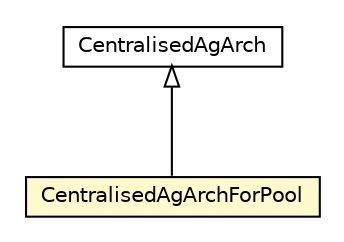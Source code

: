 #!/usr/local/bin/dot
#
# Class diagram 
# Generated by UMLGraph version R5_6_6-1-g9240c4 (http://www.umlgraph.org/)
#

digraph G {
	edge [fontname="Helvetica",fontsize=10,labelfontname="Helvetica",labelfontsize=10];
	node [fontname="Helvetica",fontsize=10,shape=plaintext];
	nodesep=0.25;
	ranksep=0.5;
	// jason.infra.centralised.RunCentralisedMAS.CentralisedAgArchForPool
	c44703 [label=<<table title="jason.infra.centralised.RunCentralisedMAS.CentralisedAgArchForPool" border="0" cellborder="1" cellspacing="0" cellpadding="2" port="p" bgcolor="lemonChiffon" href="./RunCentralisedMAS.CentralisedAgArchForPool.html">
		<tr><td><table border="0" cellspacing="0" cellpadding="1">
<tr><td align="center" balign="center"> CentralisedAgArchForPool </td></tr>
		</table></td></tr>
		</table>>, URL="./RunCentralisedMAS.CentralisedAgArchForPool.html", fontname="Helvetica", fontcolor="black", fontsize=10.0];
	// jason.infra.centralised.CentralisedAgArch
	c44711 [label=<<table title="jason.infra.centralised.CentralisedAgArch" border="0" cellborder="1" cellspacing="0" cellpadding="2" port="p" href="./CentralisedAgArch.html">
		<tr><td><table border="0" cellspacing="0" cellpadding="1">
<tr><td align="center" balign="center"> CentralisedAgArch </td></tr>
		</table></td></tr>
		</table>>, URL="./CentralisedAgArch.html", fontname="Helvetica", fontcolor="black", fontsize=10.0];
	//jason.infra.centralised.RunCentralisedMAS.CentralisedAgArchForPool extends jason.infra.centralised.CentralisedAgArch
	c44711:p -> c44703:p [dir=back,arrowtail=empty];
}


